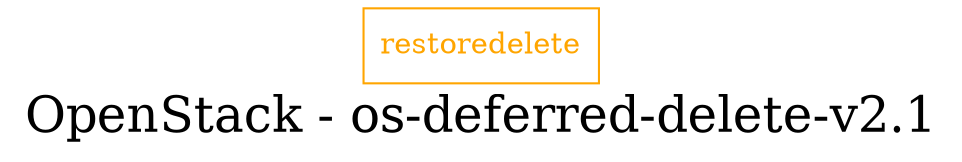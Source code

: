 digraph LexiconGraph {
graph[label="OpenStack - os-deferred-delete-v2.1", fontsize=24]
splines=true
"restoredelete" [color=orange, fontcolor=orange, shape=box]
}
